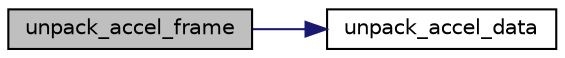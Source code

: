 digraph "unpack_accel_frame"
{
  edge [fontname="Helvetica",fontsize="10",labelfontname="Helvetica",labelfontsize="10"];
  node [fontname="Helvetica",fontsize="10",shape=record];
  rankdir="LR";
  Node1 [label="unpack_accel_frame",height=0.2,width=0.4,color="black", fillcolor="grey75", style="filled", fontcolor="black"];
  Node1 -> Node2 [color="midnightblue",fontsize="10",style="solid",fontname="Helvetica"];
  Node2 [label="unpack_accel_data",height=0.2,width=0.4,color="black", fillcolor="white", style="filled",URL="$bmi160_8c.html#a8621c864c8df6417078683b5031f2cb5",tooltip="This API is used to parse the accelerometer data from the FIFO data and store it in the instance of t..."];
}
